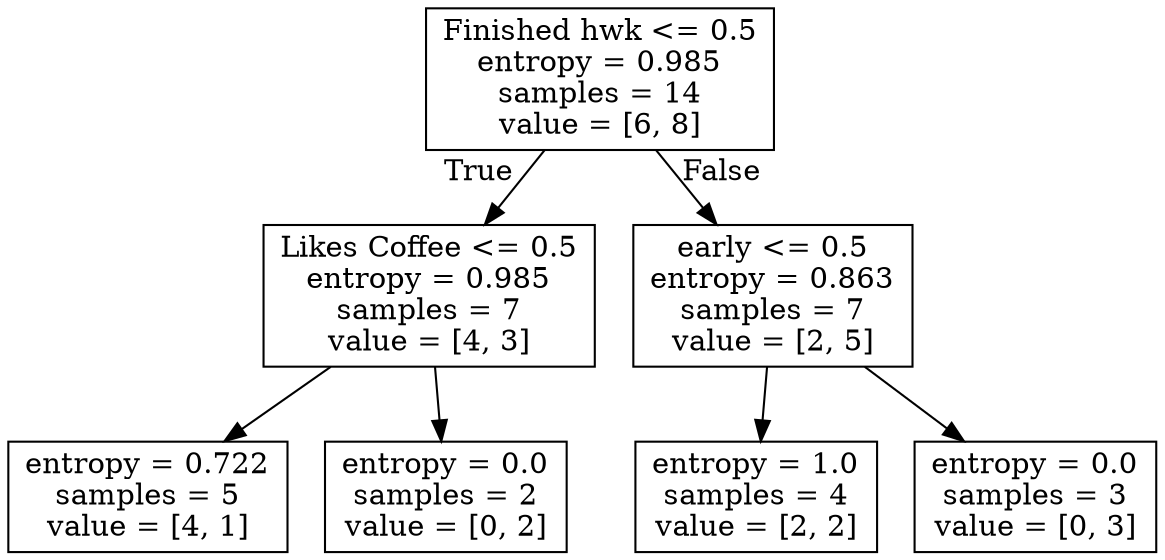 digraph Tree {
node [shape=box] ;
0 [label="Finished hwk <= 0.5\nentropy = 0.985\nsamples = 14\nvalue = [6, 8]"] ;
1 [label="Likes Coffee <= 0.5\nentropy = 0.985\nsamples = 7\nvalue = [4, 3]"] ;
0 -> 1 [labeldistance=2.5, labelangle=45, headlabel="True"] ;
2 [label="entropy = 0.722\nsamples = 5\nvalue = [4, 1]"] ;
1 -> 2 ;
3 [label="entropy = 0.0\nsamples = 2\nvalue = [0, 2]"] ;
1 -> 3 ;
4 [label="early <= 0.5\nentropy = 0.863\nsamples = 7\nvalue = [2, 5]"] ;
0 -> 4 [labeldistance=2.5, labelangle=-45, headlabel="False"] ;
5 [label="entropy = 1.0\nsamples = 4\nvalue = [2, 2]"] ;
4 -> 5 ;
6 [label="entropy = 0.0\nsamples = 3\nvalue = [0, 3]"] ;
4 -> 6 ;
}